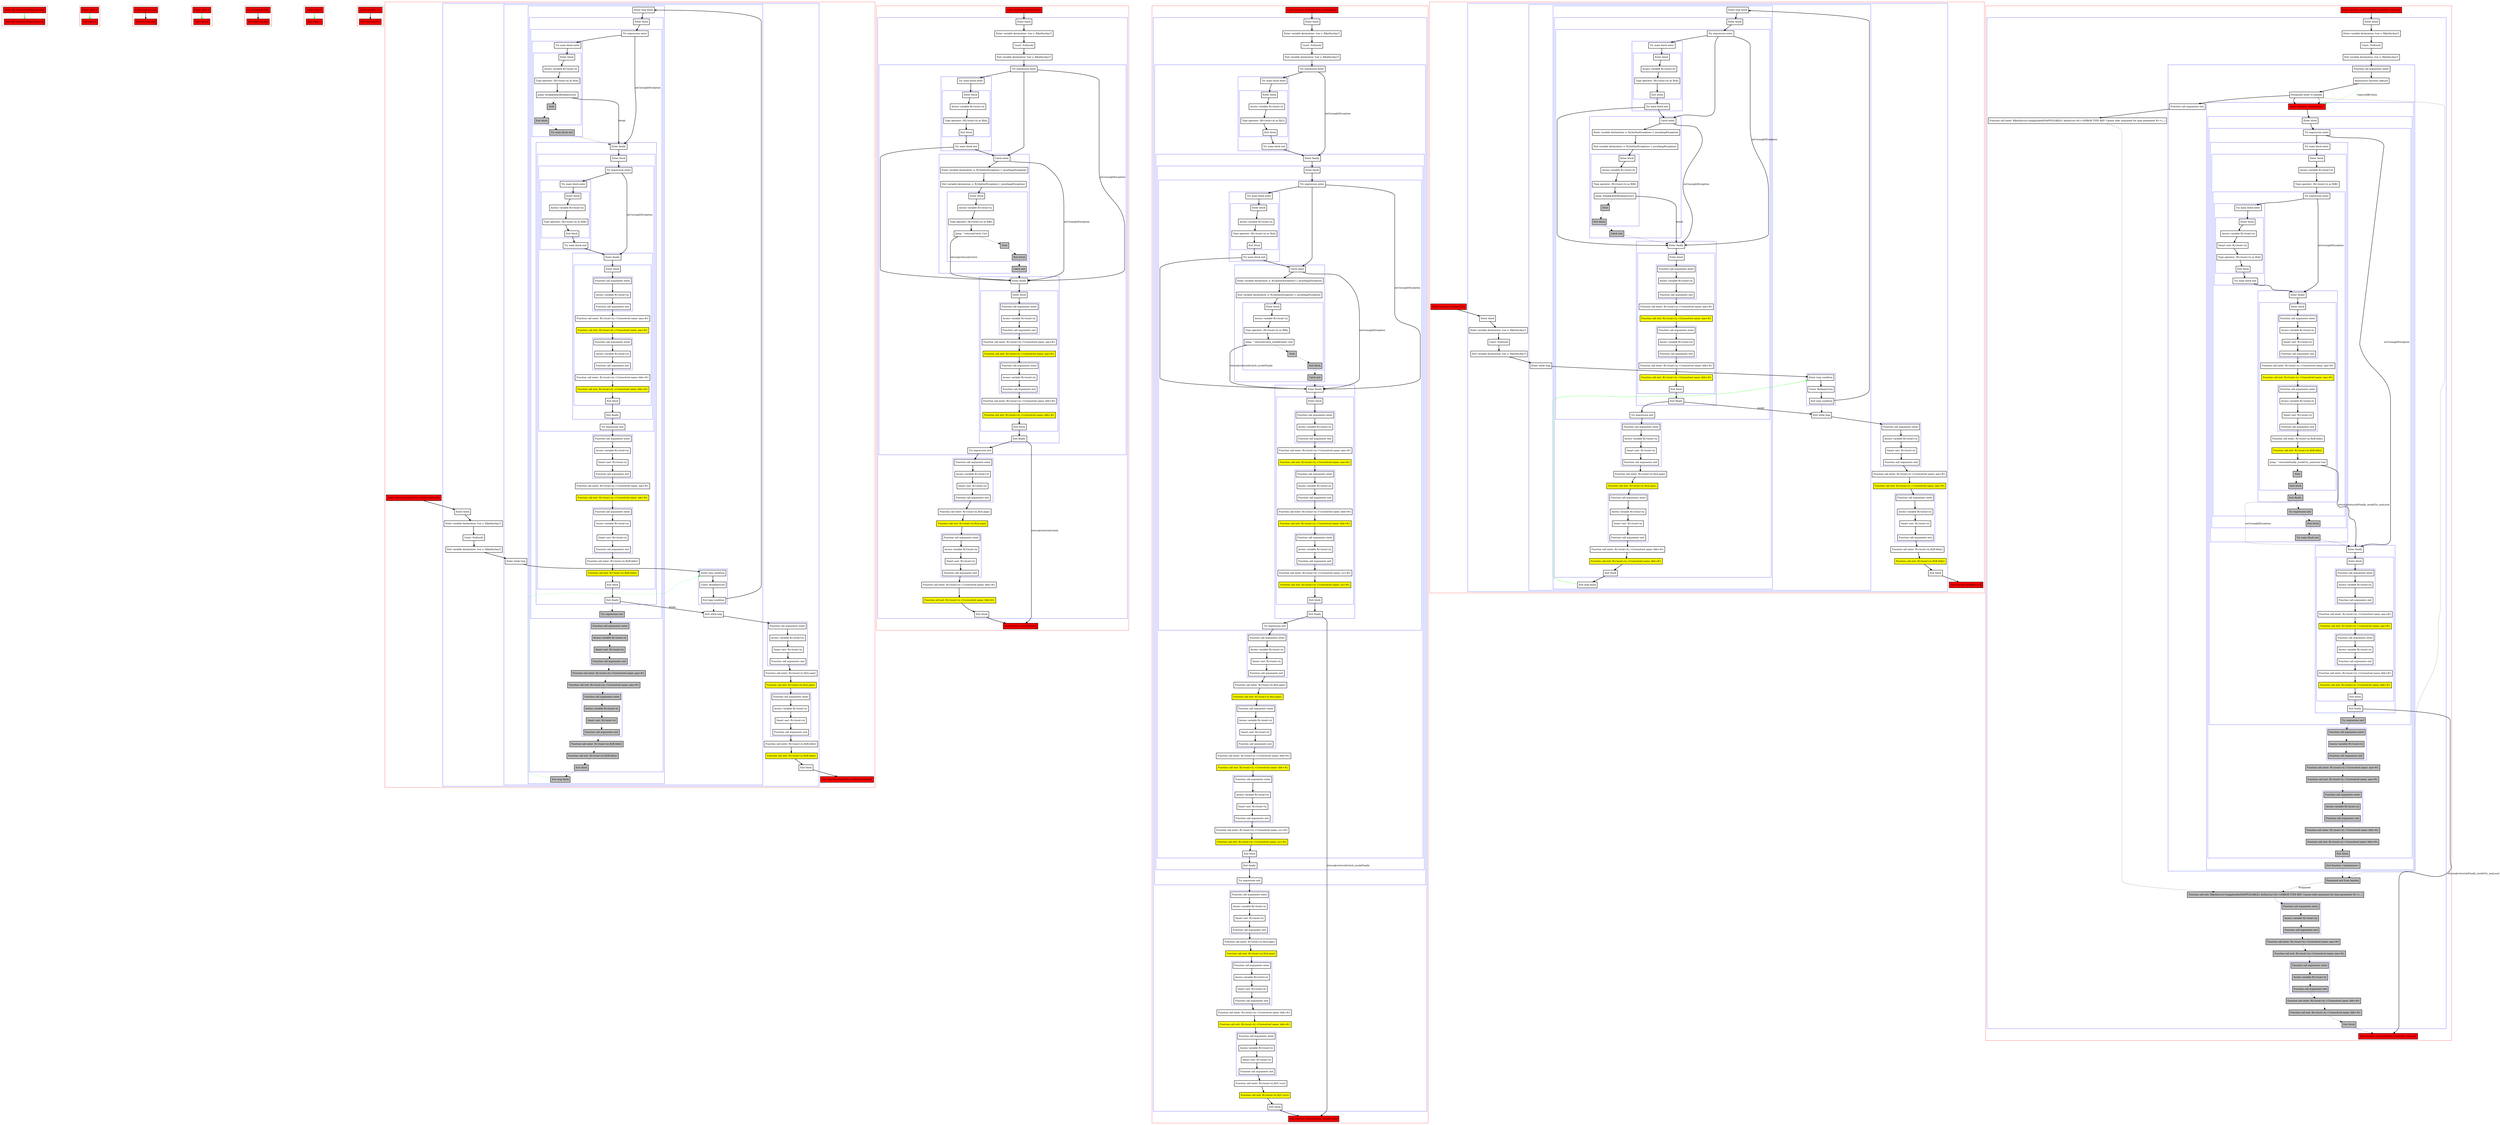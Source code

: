 digraph castInTryWithJump_fir_kt {
    graph [nodesep=3]
    node [shape=box penwidth=2]
    edge [penwidth=2]

    subgraph cluster_0 {
        color=red
        0 [label="Enter file castInTryWithJump.fir.kt" style="filled" fillcolor=red];
        1 [label="Exit file castInTryWithJump.fir.kt" style="filled" fillcolor=red];
    }
    0 -> {1} [color=green];

    subgraph cluster_1 {
        color=red
        2 [label="Enter class A" style="filled" fillcolor=red];
        3 [label="Exit class A" style="filled" fillcolor=red];
    }
    2 -> {3} [color=green];

    subgraph cluster_2 {
        color=red
        4 [label="Enter function aaa" style="filled" fillcolor=red];
        5 [label="Exit function aaa" style="filled" fillcolor=red];
    }
    4 -> {5};

    subgraph cluster_3 {
        color=red
        6 [label="Enter class B" style="filled" fillcolor=red];
        7 [label="Exit class B" style="filled" fillcolor=red];
    }
    6 -> {7} [color=green];

    subgraph cluster_4 {
        color=red
        8 [label="Enter function bbb" style="filled" fillcolor=red];
        9 [label="Exit function bbb" style="filled" fillcolor=red];
    }
    8 -> {9};

    subgraph cluster_5 {
        color=red
        10 [label="Enter class C" style="filled" fillcolor=red];
        11 [label="Exit class C" style="filled" fillcolor=red];
    }
    10 -> {11} [color=green];

    subgraph cluster_6 {
        color=red
        12 [label="Enter function ccc" style="filled" fillcolor=red];
        13 [label="Exit function ccc" style="filled" fillcolor=red];
    }
    12 -> {13};

    subgraph cluster_7 {
        color=red
        14 [label="Enter function breakInTry_withNestedFinally" style="filled" fillcolor=red];
        subgraph cluster_8 {
            color=blue
            15 [label="Enter block"];
            16 [label="Enter variable declaration: lvar x: R|kotlin/Any?|"];
            17 [label="Const: Null(null)"];
            18 [label="Exit variable declaration: lvar x: R|kotlin/Any?|"];
            subgraph cluster_9 {
                color=blue
                19 [label="Enter while loop"];
                subgraph cluster_10 {
                    color=blue
                    20 [label="Enter loop condition"];
                    21 [label="Const: Boolean(true)"];
                    22 [label="Exit loop condition"];
                }
                subgraph cluster_11 {
                    color=blue
                    23 [label="Enter loop block"];
                    subgraph cluster_12 {
                        color=blue
                        24 [label="Enter block"];
                        subgraph cluster_13 {
                            color=blue
                            25 [label="Try expression enter"];
                            subgraph cluster_14 {
                                color=blue
                                26 [label="Try main block enter"];
                                subgraph cluster_15 {
                                    color=blue
                                    27 [label="Enter block"];
                                    28 [label="Access variable R|<local>/x|"];
                                    29 [label="Type operator: (R|<local>/x| as R|A|)"];
                                    30 [label="Jump: break@@@[Boolean(true)] "];
                                    31 [label="Stub" style="filled" fillcolor=gray];
                                    32 [label="Exit block" style="filled" fillcolor=gray];
                                }
                                33 [label="Try main block exit" style="filled" fillcolor=gray];
                            }
                            subgraph cluster_16 {
                                color=blue
                                34 [label="Enter finally"];
                                subgraph cluster_17 {
                                    color=blue
                                    35 [label="Enter block"];
                                    subgraph cluster_18 {
                                        color=blue
                                        36 [label="Try expression enter"];
                                        subgraph cluster_19 {
                                            color=blue
                                            37 [label="Try main block enter"];
                                            subgraph cluster_20 {
                                                color=blue
                                                38 [label="Enter block"];
                                                39 [label="Access variable R|<local>/x|"];
                                                40 [label="Type operator: (R|<local>/x| as R|B|)"];
                                                41 [label="Exit block"];
                                            }
                                            42 [label="Try main block exit"];
                                        }
                                        subgraph cluster_21 {
                                            color=blue
                                            43 [label="Enter finally"];
                                            subgraph cluster_22 {
                                                color=blue
                                                44 [label="Enter block"];
                                                subgraph cluster_23 {
                                                    color=blue
                                                    45 [label="Function call arguments enter"];
                                                    46 [label="Access variable R|<local>/x|"];
                                                    47 [label="Function call arguments exit"];
                                                }
                                                48 [label="Function call enter: R|<local>/x|.<Unresolved name: aaa>#()"];
                                                49 [label="Function call exit: R|<local>/x|.<Unresolved name: aaa>#()" style="filled" fillcolor=yellow];
                                                subgraph cluster_24 {
                                                    color=blue
                                                    50 [label="Function call arguments enter"];
                                                    51 [label="Access variable R|<local>/x|"];
                                                    52 [label="Function call arguments exit"];
                                                }
                                                53 [label="Function call enter: R|<local>/x|.<Unresolved name: bbb>#()"];
                                                54 [label="Function call exit: R|<local>/x|.<Unresolved name: bbb>#()" style="filled" fillcolor=yellow];
                                                55 [label="Exit block"];
                                            }
                                            56 [label="Exit finally"];
                                        }
                                        57 [label="Try expression exit"];
                                    }
                                    subgraph cluster_25 {
                                        color=blue
                                        58 [label="Function call arguments enter"];
                                        59 [label="Access variable R|<local>/x|"];
                                        60 [label="Smart cast: R|<local>/x|"];
                                        61 [label="Function call arguments exit"];
                                    }
                                    62 [label="Function call enter: R|<local>/x|.<Unresolved name: aaa>#()"];
                                    63 [label="Function call exit: R|<local>/x|.<Unresolved name: aaa>#()" style="filled" fillcolor=yellow];
                                    subgraph cluster_26 {
                                        color=blue
                                        64 [label="Function call arguments enter"];
                                        65 [label="Access variable R|<local>/x|"];
                                        66 [label="Smart cast: R|<local>/x|"];
                                        67 [label="Function call arguments exit"];
                                    }
                                    68 [label="Function call enter: R|<local>/x|.R|/B.bbb|()"];
                                    69 [label="Function call exit: R|<local>/x|.R|/B.bbb|()" style="filled" fillcolor=yellow];
                                    70 [label="Exit block"];
                                }
                                71 [label="Exit finally"];
                            }
                            72 [label="Try expression exit" style="filled" fillcolor=gray];
                        }
                        subgraph cluster_27 {
                            color=blue
                            73 [label="Function call arguments enter" style="filled" fillcolor=gray];
                            74 [label="Access variable R|<local>/x|" style="filled" fillcolor=gray];
                            75 [label="Smart cast: R|<local>/x|" style="filled" fillcolor=gray];
                            76 [label="Function call arguments exit" style="filled" fillcolor=gray];
                        }
                        77 [label="Function call enter: R|<local>/x|.<Unresolved name: aaa>#()" style="filled" fillcolor=gray];
                        78 [label="Function call exit: R|<local>/x|.<Unresolved name: aaa>#()" style="filled" fillcolor=gray];
                        subgraph cluster_28 {
                            color=blue
                            79 [label="Function call arguments enter" style="filled" fillcolor=gray];
                            80 [label="Access variable R|<local>/x|" style="filled" fillcolor=gray];
                            81 [label="Smart cast: R|<local>/x|" style="filled" fillcolor=gray];
                            82 [label="Function call arguments exit" style="filled" fillcolor=gray];
                        }
                        83 [label="Function call enter: R|<local>/x|.R|/B.bbb|()" style="filled" fillcolor=gray];
                        84 [label="Function call exit: R|<local>/x|.R|/B.bbb|()" style="filled" fillcolor=gray];
                        85 [label="Exit block" style="filled" fillcolor=gray];
                    }
                    86 [label="Exit loop block" style="filled" fillcolor=gray];
                }
                87 [label="Exit while loop"];
            }
            subgraph cluster_29 {
                color=blue
                88 [label="Function call arguments enter"];
                89 [label="Access variable R|<local>/x|"];
                90 [label="Smart cast: R|<local>/x|"];
                91 [label="Function call arguments exit"];
            }
            92 [label="Function call enter: R|<local>/x|.R|/A.aaa|()"];
            93 [label="Function call exit: R|<local>/x|.R|/A.aaa|()" style="filled" fillcolor=yellow];
            subgraph cluster_30 {
                color=blue
                94 [label="Function call arguments enter"];
                95 [label="Access variable R|<local>/x|"];
                96 [label="Smart cast: R|<local>/x|"];
                97 [label="Function call arguments exit"];
            }
            98 [label="Function call enter: R|<local>/x|.R|/B.bbb|()"];
            99 [label="Function call exit: R|<local>/x|.R|/B.bbb|()" style="filled" fillcolor=yellow];
            100 [label="Exit block"];
        }
        101 [label="Exit function breakInTry_withNestedFinally" style="filled" fillcolor=red];
    }
    14 -> {15};
    15 -> {16};
    16 -> {17};
    17 -> {18};
    18 -> {19};
    19 -> {20};
    20 -> {21};
    21 -> {22};
    22 -> {23};
    22 -> {87} [style=dotted];
    23 -> {24};
    24 -> {25};
    25 -> {26};
    25 -> {34} [label="onUncaughtException"];
    26 -> {27};
    27 -> {28};
    28 -> {29};
    29 -> {30};
    30 -> {34} [label="break"];
    30 -> {31} [style=dotted];
    31 -> {32} [style=dotted];
    32 -> {33} [style=dotted];
    33 -> {34} [style=dotted];
    34 -> {35};
    35 -> {36};
    36 -> {37};
    36 -> {43} [label="onUncaughtException"];
    37 -> {38};
    38 -> {39};
    39 -> {40};
    40 -> {41};
    41 -> {42};
    42 -> {43};
    43 -> {44};
    44 -> {45};
    45 -> {46};
    46 -> {47};
    47 -> {48};
    48 -> {49};
    49 -> {50};
    50 -> {51};
    51 -> {52};
    52 -> {53};
    53 -> {54};
    54 -> {55};
    55 -> {56};
    56 -> {57};
    57 -> {58};
    58 -> {59};
    59 -> {60};
    60 -> {61};
    61 -> {62};
    62 -> {63};
    63 -> {64};
    64 -> {65};
    65 -> {66};
    66 -> {67};
    67 -> {68};
    68 -> {69};
    69 -> {70};
    70 -> {71};
    71 -> {87} [label="break"];
    71 -> {72} [style=dotted];
    72 -> {73} [style=dotted];
    73 -> {74} [style=dotted];
    74 -> {75} [style=dotted];
    75 -> {76} [style=dotted];
    76 -> {77} [style=dotted];
    77 -> {78} [style=dotted];
    78 -> {79} [style=dotted];
    79 -> {80} [style=dotted];
    80 -> {81} [style=dotted];
    81 -> {82} [style=dotted];
    82 -> {83} [style=dotted];
    83 -> {84} [style=dotted];
    84 -> {85} [style=dotted];
    85 -> {86} [style=dotted];
    86 -> {20} [color=green style=dotted];
    87 -> {88};
    88 -> {89};
    89 -> {90};
    90 -> {91};
    91 -> {92};
    92 -> {93};
    93 -> {94};
    94 -> {95};
    95 -> {96};
    96 -> {97};
    97 -> {98};
    98 -> {99};
    99 -> {100};
    100 -> {101};

    subgraph cluster_31 {
        color=red
        102 [label="Enter function returnInCatch" style="filled" fillcolor=red];
        subgraph cluster_32 {
            color=blue
            103 [label="Enter block"];
            104 [label="Enter variable declaration: lvar x: R|kotlin/Any?|"];
            105 [label="Const: Null(null)"];
            106 [label="Exit variable declaration: lvar x: R|kotlin/Any?|"];
            subgraph cluster_33 {
                color=blue
                107 [label="Try expression enter"];
                subgraph cluster_34 {
                    color=blue
                    108 [label="Try main block enter"];
                    subgraph cluster_35 {
                        color=blue
                        109 [label="Enter block"];
                        110 [label="Access variable R|<local>/x|"];
                        111 [label="Type operator: (R|<local>/x| as R|A|)"];
                        112 [label="Exit block"];
                    }
                    113 [label="Try main block exit"];
                }
                subgraph cluster_36 {
                    color=blue
                    114 [label="Catch enter"];
                    115 [label="Enter variable declaration: e: R|{kotlin/Exception=} java/lang/Exception|"];
                    116 [label="Exit variable declaration: e: R|{kotlin/Exception=} java/lang/Exception|"];
                    subgraph cluster_37 {
                        color=blue
                        117 [label="Enter block"];
                        118 [label="Access variable R|<local>/x|"];
                        119 [label="Type operator: (R|<local>/x| as R|B|)"];
                        120 [label="Jump: ^returnInCatch Unit"];
                        121 [label="Stub" style="filled" fillcolor=gray];
                        122 [label="Exit block" style="filled" fillcolor=gray];
                    }
                    123 [label="Catch exit" style="filled" fillcolor=gray];
                }
                subgraph cluster_38 {
                    color=blue
                    124 [label="Enter finally"];
                    subgraph cluster_39 {
                        color=blue
                        125 [label="Enter block"];
                        subgraph cluster_40 {
                            color=blue
                            126 [label="Function call arguments enter"];
                            127 [label="Access variable R|<local>/x|"];
                            128 [label="Function call arguments exit"];
                        }
                        129 [label="Function call enter: R|<local>/x|.<Unresolved name: aaa>#()"];
                        130 [label="Function call exit: R|<local>/x|.<Unresolved name: aaa>#()" style="filled" fillcolor=yellow];
                        subgraph cluster_41 {
                            color=blue
                            131 [label="Function call arguments enter"];
                            132 [label="Access variable R|<local>/x|"];
                            133 [label="Function call arguments exit"];
                        }
                        134 [label="Function call enter: R|<local>/x|.<Unresolved name: bbb>#()"];
                        135 [label="Function call exit: R|<local>/x|.<Unresolved name: bbb>#()" style="filled" fillcolor=yellow];
                        136 [label="Exit block"];
                    }
                    137 [label="Exit finally"];
                }
                138 [label="Try expression exit"];
            }
            subgraph cluster_42 {
                color=blue
                139 [label="Function call arguments enter"];
                140 [label="Access variable R|<local>/x|"];
                141 [label="Smart cast: R|<local>/x|"];
                142 [label="Function call arguments exit"];
            }
            143 [label="Function call enter: R|<local>/x|.R|/A.aaa|()"];
            144 [label="Function call exit: R|<local>/x|.R|/A.aaa|()" style="filled" fillcolor=yellow];
            subgraph cluster_43 {
                color=blue
                145 [label="Function call arguments enter"];
                146 [label="Access variable R|<local>/x|"];
                147 [label="Smart cast: R|<local>/x|"];
                148 [label="Function call arguments exit"];
            }
            149 [label="Function call enter: R|<local>/x|.<Unresolved name: bbb>#()"];
            150 [label="Function call exit: R|<local>/x|.<Unresolved name: bbb>#()" style="filled" fillcolor=yellow];
            151 [label="Exit block"];
        }
        152 [label="Exit function returnInCatch" style="filled" fillcolor=red];
    }
    102 -> {103};
    103 -> {104};
    104 -> {105};
    105 -> {106};
    106 -> {107};
    107 -> {108 114};
    107 -> {124} [label="onUncaughtException"];
    108 -> {109};
    109 -> {110};
    110 -> {111};
    111 -> {112};
    112 -> {113};
    113 -> {114 124};
    114 -> {115};
    114 -> {124} [label="onUncaughtException"];
    115 -> {116};
    116 -> {117};
    117 -> {118};
    118 -> {119};
    119 -> {120};
    120 -> {124} [label="return@/returnInCatch"];
    120 -> {121} [style=dotted];
    121 -> {122} [style=dotted];
    122 -> {123} [style=dotted];
    123 -> {124} [style=dotted];
    124 -> {125};
    125 -> {126};
    126 -> {127};
    127 -> {128};
    128 -> {129};
    129 -> {130};
    130 -> {131};
    131 -> {132};
    132 -> {133};
    133 -> {134};
    134 -> {135};
    135 -> {136};
    136 -> {137};
    137 -> {138};
    137 -> {152} [label="return@/returnInCatch"];
    138 -> {139};
    139 -> {140};
    140 -> {141};
    141 -> {142};
    142 -> {143};
    143 -> {144};
    144 -> {145};
    145 -> {146};
    146 -> {147};
    147 -> {148};
    148 -> {149};
    149 -> {150};
    150 -> {151};
    151 -> {152};

    subgraph cluster_44 {
        color=red
        153 [label="Enter function returnInCatch_insideFinally" style="filled" fillcolor=red];
        subgraph cluster_45 {
            color=blue
            154 [label="Enter block"];
            155 [label="Enter variable declaration: lvar x: R|kotlin/Any?|"];
            156 [label="Const: Null(null)"];
            157 [label="Exit variable declaration: lvar x: R|kotlin/Any?|"];
            subgraph cluster_46 {
                color=blue
                158 [label="Try expression enter"];
                subgraph cluster_47 {
                    color=blue
                    159 [label="Try main block enter"];
                    subgraph cluster_48 {
                        color=blue
                        160 [label="Enter block"];
                        161 [label="Access variable R|<local>/x|"];
                        162 [label="Type operator: (R|<local>/x| as R|C|)"];
                        163 [label="Exit block"];
                    }
                    164 [label="Try main block exit"];
                }
                subgraph cluster_49 {
                    color=blue
                    165 [label="Enter finally"];
                    subgraph cluster_50 {
                        color=blue
                        166 [label="Enter block"];
                        subgraph cluster_51 {
                            color=blue
                            167 [label="Try expression enter"];
                            subgraph cluster_52 {
                                color=blue
                                168 [label="Try main block enter"];
                                subgraph cluster_53 {
                                    color=blue
                                    169 [label="Enter block"];
                                    170 [label="Access variable R|<local>/x|"];
                                    171 [label="Type operator: (R|<local>/x| as R|A|)"];
                                    172 [label="Exit block"];
                                }
                                173 [label="Try main block exit"];
                            }
                            subgraph cluster_54 {
                                color=blue
                                174 [label="Catch enter"];
                                175 [label="Enter variable declaration: e: R|{kotlin/Exception=} java/lang/Exception|"];
                                176 [label="Exit variable declaration: e: R|{kotlin/Exception=} java/lang/Exception|"];
                                subgraph cluster_55 {
                                    color=blue
                                    177 [label="Enter block"];
                                    178 [label="Access variable R|<local>/x|"];
                                    179 [label="Type operator: (R|<local>/x| as R|B|)"];
                                    180 [label="Jump: ^returnInCatch_insideFinally Unit"];
                                    181 [label="Stub" style="filled" fillcolor=gray];
                                    182 [label="Exit block" style="filled" fillcolor=gray];
                                }
                                183 [label="Catch exit" style="filled" fillcolor=gray];
                            }
                            subgraph cluster_56 {
                                color=blue
                                184 [label="Enter finally"];
                                subgraph cluster_57 {
                                    color=blue
                                    185 [label="Enter block"];
                                    subgraph cluster_58 {
                                        color=blue
                                        186 [label="Function call arguments enter"];
                                        187 [label="Access variable R|<local>/x|"];
                                        188 [label="Function call arguments exit"];
                                    }
                                    189 [label="Function call enter: R|<local>/x|.<Unresolved name: aaa>#()"];
                                    190 [label="Function call exit: R|<local>/x|.<Unresolved name: aaa>#()" style="filled" fillcolor=yellow];
                                    subgraph cluster_59 {
                                        color=blue
                                        191 [label="Function call arguments enter"];
                                        192 [label="Access variable R|<local>/x|"];
                                        193 [label="Function call arguments exit"];
                                    }
                                    194 [label="Function call enter: R|<local>/x|.<Unresolved name: bbb>#()"];
                                    195 [label="Function call exit: R|<local>/x|.<Unresolved name: bbb>#()" style="filled" fillcolor=yellow];
                                    subgraph cluster_60 {
                                        color=blue
                                        196 [label="Function call arguments enter"];
                                        197 [label="Access variable R|<local>/x|"];
                                        198 [label="Function call arguments exit"];
                                    }
                                    199 [label="Function call enter: R|<local>/x|.<Unresolved name: ccc>#()"];
                                    200 [label="Function call exit: R|<local>/x|.<Unresolved name: ccc>#()" style="filled" fillcolor=yellow];
                                    201 [label="Exit block"];
                                }
                                202 [label="Exit finally"];
                            }
                            203 [label="Try expression exit"];
                        }
                        subgraph cluster_61 {
                            color=blue
                            204 [label="Function call arguments enter"];
                            205 [label="Access variable R|<local>/x|"];
                            206 [label="Smart cast: R|<local>/x|"];
                            207 [label="Function call arguments exit"];
                        }
                        208 [label="Function call enter: R|<local>/x|.R|/A.aaa|()"];
                        209 [label="Function call exit: R|<local>/x|.R|/A.aaa|()" style="filled" fillcolor=yellow];
                        subgraph cluster_62 {
                            color=blue
                            210 [label="Function call arguments enter"];
                            211 [label="Access variable R|<local>/x|"];
                            212 [label="Smart cast: R|<local>/x|"];
                            213 [label="Function call arguments exit"];
                        }
                        214 [label="Function call enter: R|<local>/x|.<Unresolved name: bbb>#()"];
                        215 [label="Function call exit: R|<local>/x|.<Unresolved name: bbb>#()" style="filled" fillcolor=yellow];
                        subgraph cluster_63 {
                            color=blue
                            216 [label="Function call arguments enter"];
                            217 [label="Access variable R|<local>/x|"];
                            218 [label="Smart cast: R|<local>/x|"];
                            219 [label="Function call arguments exit"];
                        }
                        220 [label="Function call enter: R|<local>/x|.<Unresolved name: ccc>#()"];
                        221 [label="Function call exit: R|<local>/x|.<Unresolved name: ccc>#()" style="filled" fillcolor=yellow];
                        222 [label="Exit block"];
                    }
                    223 [label="Exit finally"];
                }
                224 [label="Try expression exit"];
            }
            subgraph cluster_64 {
                color=blue
                225 [label="Function call arguments enter"];
                226 [label="Access variable R|<local>/x|"];
                227 [label="Smart cast: R|<local>/x|"];
                228 [label="Function call arguments exit"];
            }
            229 [label="Function call enter: R|<local>/x|.R|/A.aaa|()"];
            230 [label="Function call exit: R|<local>/x|.R|/A.aaa|()" style="filled" fillcolor=yellow];
            subgraph cluster_65 {
                color=blue
                231 [label="Function call arguments enter"];
                232 [label="Access variable R|<local>/x|"];
                233 [label="Smart cast: R|<local>/x|"];
                234 [label="Function call arguments exit"];
            }
            235 [label="Function call enter: R|<local>/x|.<Unresolved name: bbb>#()"];
            236 [label="Function call exit: R|<local>/x|.<Unresolved name: bbb>#()" style="filled" fillcolor=yellow];
            subgraph cluster_66 {
                color=blue
                237 [label="Function call arguments enter"];
                238 [label="Access variable R|<local>/x|"];
                239 [label="Smart cast: R|<local>/x|"];
                240 [label="Function call arguments exit"];
            }
            241 [label="Function call enter: R|<local>/x|.R|/C.ccc|()"];
            242 [label="Function call exit: R|<local>/x|.R|/C.ccc|()" style="filled" fillcolor=yellow];
            243 [label="Exit block"];
        }
        244 [label="Exit function returnInCatch_insideFinally" style="filled" fillcolor=red];
    }
    153 -> {154};
    154 -> {155};
    155 -> {156};
    156 -> {157};
    157 -> {158};
    158 -> {159};
    158 -> {165} [label="onUncaughtException"];
    159 -> {160};
    160 -> {161};
    161 -> {162};
    162 -> {163};
    163 -> {164};
    164 -> {165};
    165 -> {166};
    166 -> {167};
    167 -> {168 174};
    167 -> {184} [label="onUncaughtException"];
    168 -> {169};
    169 -> {170};
    170 -> {171};
    171 -> {172};
    172 -> {173};
    173 -> {174 184};
    174 -> {175};
    174 -> {184} [label="onUncaughtException"];
    175 -> {176};
    176 -> {177};
    177 -> {178};
    178 -> {179};
    179 -> {180};
    180 -> {184} [label="return@/returnInCatch_insideFinally"];
    180 -> {181} [style=dotted];
    181 -> {182} [style=dotted];
    182 -> {183} [style=dotted];
    183 -> {184} [style=dotted];
    184 -> {185};
    185 -> {186};
    186 -> {187};
    187 -> {188};
    188 -> {189};
    189 -> {190};
    190 -> {191};
    191 -> {192};
    192 -> {193};
    193 -> {194};
    194 -> {195};
    195 -> {196};
    196 -> {197};
    197 -> {198};
    198 -> {199};
    199 -> {200};
    200 -> {201};
    201 -> {202};
    202 -> {203};
    202 -> {244} [label="return@/returnInCatch_insideFinally"];
    203 -> {204};
    204 -> {205};
    205 -> {206};
    206 -> {207};
    207 -> {208};
    208 -> {209};
    209 -> {210};
    210 -> {211};
    211 -> {212};
    212 -> {213};
    213 -> {214};
    214 -> {215};
    215 -> {216};
    216 -> {217};
    217 -> {218};
    218 -> {219};
    219 -> {220};
    220 -> {221};
    221 -> {222};
    222 -> {223};
    223 -> {224};
    224 -> {225};
    225 -> {226};
    226 -> {227};
    227 -> {228};
    228 -> {229};
    229 -> {230};
    230 -> {231};
    231 -> {232};
    232 -> {233};
    233 -> {234};
    234 -> {235};
    235 -> {236};
    236 -> {237};
    237 -> {238};
    238 -> {239};
    239 -> {240};
    240 -> {241};
    241 -> {242};
    242 -> {243};
    243 -> {244};

    subgraph cluster_67 {
        color=red
        245 [label="Enter function breakInCatch" style="filled" fillcolor=red];
        subgraph cluster_68 {
            color=blue
            246 [label="Enter block"];
            247 [label="Enter variable declaration: lvar x: R|kotlin/Any?|"];
            248 [label="Const: Null(null)"];
            249 [label="Exit variable declaration: lvar x: R|kotlin/Any?|"];
            subgraph cluster_69 {
                color=blue
                250 [label="Enter while loop"];
                subgraph cluster_70 {
                    color=blue
                    251 [label="Enter loop condition"];
                    252 [label="Const: Boolean(true)"];
                    253 [label="Exit loop condition"];
                }
                subgraph cluster_71 {
                    color=blue
                    254 [label="Enter loop block"];
                    subgraph cluster_72 {
                        color=blue
                        255 [label="Enter block"];
                        subgraph cluster_73 {
                            color=blue
                            256 [label="Try expression enter"];
                            subgraph cluster_74 {
                                color=blue
                                257 [label="Try main block enter"];
                                subgraph cluster_75 {
                                    color=blue
                                    258 [label="Enter block"];
                                    259 [label="Access variable R|<local>/x|"];
                                    260 [label="Type operator: (R|<local>/x| as R|A|)"];
                                    261 [label="Exit block"];
                                }
                                262 [label="Try main block exit"];
                            }
                            subgraph cluster_76 {
                                color=blue
                                263 [label="Catch enter"];
                                264 [label="Enter variable declaration: e: R|{kotlin/Exception=} java/lang/Exception|"];
                                265 [label="Exit variable declaration: e: R|{kotlin/Exception=} java/lang/Exception|"];
                                subgraph cluster_77 {
                                    color=blue
                                    266 [label="Enter block"];
                                    267 [label="Access variable R|<local>/x|"];
                                    268 [label="Type operator: (R|<local>/x| as R|B|)"];
                                    269 [label="Jump: break@@@[Boolean(true)] "];
                                    270 [label="Stub" style="filled" fillcolor=gray];
                                    271 [label="Exit block" style="filled" fillcolor=gray];
                                }
                                272 [label="Catch exit" style="filled" fillcolor=gray];
                            }
                            subgraph cluster_78 {
                                color=blue
                                273 [label="Enter finally"];
                                subgraph cluster_79 {
                                    color=blue
                                    274 [label="Enter block"];
                                    subgraph cluster_80 {
                                        color=blue
                                        275 [label="Function call arguments enter"];
                                        276 [label="Access variable R|<local>/x|"];
                                        277 [label="Function call arguments exit"];
                                    }
                                    278 [label="Function call enter: R|<local>/x|.<Unresolved name: aaa>#()"];
                                    279 [label="Function call exit: R|<local>/x|.<Unresolved name: aaa>#()" style="filled" fillcolor=yellow];
                                    subgraph cluster_81 {
                                        color=blue
                                        280 [label="Function call arguments enter"];
                                        281 [label="Access variable R|<local>/x|"];
                                        282 [label="Function call arguments exit"];
                                    }
                                    283 [label="Function call enter: R|<local>/x|.<Unresolved name: bbb>#()"];
                                    284 [label="Function call exit: R|<local>/x|.<Unresolved name: bbb>#()" style="filled" fillcolor=yellow];
                                    285 [label="Exit block"];
                                }
                                286 [label="Exit finally"];
                            }
                            287 [label="Try expression exit"];
                        }
                        subgraph cluster_82 {
                            color=blue
                            288 [label="Function call arguments enter"];
                            289 [label="Access variable R|<local>/x|"];
                            290 [label="Smart cast: R|<local>/x|"];
                            291 [label="Function call arguments exit"];
                        }
                        292 [label="Function call enter: R|<local>/x|.R|/A.aaa|()"];
                        293 [label="Function call exit: R|<local>/x|.R|/A.aaa|()" style="filled" fillcolor=yellow];
                        subgraph cluster_83 {
                            color=blue
                            294 [label="Function call arguments enter"];
                            295 [label="Access variable R|<local>/x|"];
                            296 [label="Smart cast: R|<local>/x|"];
                            297 [label="Function call arguments exit"];
                        }
                        298 [label="Function call enter: R|<local>/x|.<Unresolved name: bbb>#()"];
                        299 [label="Function call exit: R|<local>/x|.<Unresolved name: bbb>#()" style="filled" fillcolor=yellow];
                        300 [label="Exit block"];
                    }
                    301 [label="Exit loop block"];
                }
                302 [label="Exit while loop"];
            }
            subgraph cluster_84 {
                color=blue
                303 [label="Function call arguments enter"];
                304 [label="Access variable R|<local>/x|"];
                305 [label="Smart cast: R|<local>/x|"];
                306 [label="Function call arguments exit"];
            }
            307 [label="Function call enter: R|<local>/x|.<Unresolved name: aaa>#()"];
            308 [label="Function call exit: R|<local>/x|.<Unresolved name: aaa>#()" style="filled" fillcolor=yellow];
            subgraph cluster_85 {
                color=blue
                309 [label="Function call arguments enter"];
                310 [label="Access variable R|<local>/x|"];
                311 [label="Smart cast: R|<local>/x|"];
                312 [label="Function call arguments exit"];
            }
            313 [label="Function call enter: R|<local>/x|.R|/B.bbb|()"];
            314 [label="Function call exit: R|<local>/x|.R|/B.bbb|()" style="filled" fillcolor=yellow];
            315 [label="Exit block"];
        }
        316 [label="Exit function breakInCatch" style="filled" fillcolor=red];
    }
    245 -> {246};
    246 -> {247};
    247 -> {248};
    248 -> {249};
    249 -> {250};
    250 -> {251};
    251 -> {252};
    252 -> {253};
    253 -> {254};
    253 -> {302} [style=dotted];
    254 -> {255};
    255 -> {256};
    256 -> {257 263};
    256 -> {273} [label="onUncaughtException"];
    257 -> {258};
    258 -> {259};
    259 -> {260};
    260 -> {261};
    261 -> {262};
    262 -> {263 273};
    263 -> {264};
    263 -> {273} [label="onUncaughtException"];
    264 -> {265};
    265 -> {266};
    266 -> {267};
    267 -> {268};
    268 -> {269};
    269 -> {273} [label="break"];
    269 -> {270} [style=dotted];
    270 -> {271} [style=dotted];
    271 -> {272} [style=dotted];
    272 -> {273} [style=dotted];
    273 -> {274};
    274 -> {275};
    275 -> {276};
    276 -> {277};
    277 -> {278};
    278 -> {279};
    279 -> {280};
    280 -> {281};
    281 -> {282};
    282 -> {283};
    283 -> {284};
    284 -> {285};
    285 -> {286};
    286 -> {287};
    286 -> {302} [label="break"];
    287 -> {288};
    288 -> {289};
    289 -> {290};
    290 -> {291};
    291 -> {292};
    292 -> {293};
    293 -> {294};
    294 -> {295};
    295 -> {296};
    296 -> {297};
    297 -> {298};
    298 -> {299};
    299 -> {300};
    300 -> {301};
    301 -> {251} [color=green style=dashed];
    302 -> {303};
    303 -> {304};
    304 -> {305};
    305 -> {306};
    306 -> {307};
    307 -> {308};
    308 -> {309};
    309 -> {310};
    310 -> {311};
    311 -> {312};
    312 -> {313};
    313 -> {314};
    314 -> {315};
    315 -> {316};

    subgraph cluster_86 {
        color=red
        317 [label="Enter function returnInFinally_insideTry_nonLocal" style="filled" fillcolor=red];
        subgraph cluster_87 {
            color=blue
            318 [label="Enter block"];
            319 [label="Enter variable declaration: lvar x: R|kotlin/Any?|"];
            320 [label="Const: Null(null)"];
            321 [label="Exit variable declaration: lvar x: R|kotlin/Any?|"];
            subgraph cluster_88 {
                color=blue
                322 [label="Function call arguments enter"];
                323 [label="Anonymous function capture"];
                324 [label="Postponed enter to lambda"];
                subgraph cluster_89 {
                    color=blue
                    325 [label="Enter function <anonymous>" style="filled" fillcolor=red];
                    subgraph cluster_90 {
                        color=blue
                        326 [label="Enter block"];
                        subgraph cluster_91 {
                            color=blue
                            327 [label="Try expression enter"];
                            subgraph cluster_92 {
                                color=blue
                                328 [label="Try main block enter"];
                                subgraph cluster_93 {
                                    color=blue
                                    329 [label="Enter block"];
                                    330 [label="Access variable R|<local>/x|"];
                                    331 [label="Type operator: (R|<local>/x| as R|B|)"];
                                    subgraph cluster_94 {
                                        color=blue
                                        332 [label="Try expression enter"];
                                        subgraph cluster_95 {
                                            color=blue
                                            333 [label="Try main block enter"];
                                            subgraph cluster_96 {
                                                color=blue
                                                334 [label="Enter block"];
                                                335 [label="Access variable R|<local>/x|"];
                                                336 [label="Smart cast: R|<local>/x|"];
                                                337 [label="Type operator: (R|<local>/x| as R|A|)"];
                                                338 [label="Exit block"];
                                            }
                                            339 [label="Try main block exit"];
                                        }
                                        subgraph cluster_97 {
                                            color=blue
                                            340 [label="Enter finally"];
                                            subgraph cluster_98 {
                                                color=blue
                                                341 [label="Enter block"];
                                                subgraph cluster_99 {
                                                    color=blue
                                                    342 [label="Function call arguments enter"];
                                                    343 [label="Access variable R|<local>/x|"];
                                                    344 [label="Smart cast: R|<local>/x|"];
                                                    345 [label="Function call arguments exit"];
                                                }
                                                346 [label="Function call enter: R|<local>/x|.<Unresolved name: aaa>#()"];
                                                347 [label="Function call exit: R|<local>/x|.<Unresolved name: aaa>#()" style="filled" fillcolor=yellow];
                                                subgraph cluster_100 {
                                                    color=blue
                                                    348 [label="Function call arguments enter"];
                                                    349 [label="Access variable R|<local>/x|"];
                                                    350 [label="Smart cast: R|<local>/x|"];
                                                    351 [label="Function call arguments exit"];
                                                }
                                                352 [label="Function call enter: R|<local>/x|.R|/B.bbb|()"];
                                                353 [label="Function call exit: R|<local>/x|.R|/B.bbb|()" style="filled" fillcolor=yellow];
                                                354 [label="Jump: ^returnInFinally_insideTry_nonLocal Unit"];
                                                355 [label="Stub" style="filled" fillcolor=gray];
                                                356 [label="Exit block" style="filled" fillcolor=gray];
                                            }
                                            357 [label="Exit finally" style="filled" fillcolor=gray];
                                        }
                                        358 [label="Try expression exit" style="filled" fillcolor=gray];
                                    }
                                    359 [label="Exit block" style="filled" fillcolor=gray];
                                }
                                360 [label="Try main block exit" style="filled" fillcolor=gray];
                            }
                            subgraph cluster_101 {
                                color=blue
                                361 [label="Enter finally"];
                                subgraph cluster_102 {
                                    color=blue
                                    362 [label="Enter block"];
                                    subgraph cluster_103 {
                                        color=blue
                                        363 [label="Function call arguments enter"];
                                        364 [label="Access variable R|<local>/x|"];
                                        365 [label="Function call arguments exit"];
                                    }
                                    366 [label="Function call enter: R|<local>/x|.<Unresolved name: aaa>#()"];
                                    367 [label="Function call exit: R|<local>/x|.<Unresolved name: aaa>#()" style="filled" fillcolor=yellow];
                                    subgraph cluster_104 {
                                        color=blue
                                        368 [label="Function call arguments enter"];
                                        369 [label="Access variable R|<local>/x|"];
                                        370 [label="Function call arguments exit"];
                                    }
                                    371 [label="Function call enter: R|<local>/x|.<Unresolved name: bbb>#()"];
                                    372 [label="Function call exit: R|<local>/x|.<Unresolved name: bbb>#()" style="filled" fillcolor=yellow];
                                    373 [label="Exit block"];
                                }
                                374 [label="Exit finally"];
                            }
                            375 [label="Try expression exit" style="filled" fillcolor=gray];
                        }
                        subgraph cluster_105 {
                            color=blue
                            376 [label="Function call arguments enter" style="filled" fillcolor=gray];
                            377 [label="Access variable R|<local>/x|" style="filled" fillcolor=gray];
                            378 [label="Function call arguments exit" style="filled" fillcolor=gray];
                        }
                        379 [label="Function call enter: R|<local>/x|.<Unresolved name: aaa>#()" style="filled" fillcolor=gray];
                        380 [label="Function call exit: R|<local>/x|.<Unresolved name: aaa>#()" style="filled" fillcolor=gray];
                        subgraph cluster_106 {
                            color=blue
                            381 [label="Function call arguments enter" style="filled" fillcolor=gray];
                            382 [label="Access variable R|<local>/x|" style="filled" fillcolor=gray];
                            383 [label="Function call arguments exit" style="filled" fillcolor=gray];
                        }
                        384 [label="Function call enter: R|<local>/x|.<Unresolved name: bbb>#()" style="filled" fillcolor=gray];
                        385 [label="Function call exit: R|<local>/x|.<Unresolved name: bbb>#()" style="filled" fillcolor=gray];
                        386 [label="Exit block" style="filled" fillcolor=gray];
                    }
                    387 [label="Exit function <anonymous>" style="filled" fillcolor=gray];
                }
                388 [label="Function call arguments exit"];
            }
            389 [label="Function call enter: R|kotlin/run<Inapplicable(INAPPLICABLE): kotlin/run>#|<<ERROR TYPE REF: Cannot infer argument for type parameter R>>(...)"];
            390 [label="Postponed exit from lambda" style="filled" fillcolor=gray];
            391 [label="Function call exit: R|kotlin/run<Inapplicable(INAPPLICABLE): kotlin/run>#|<<ERROR TYPE REF: Cannot infer argument for type parameter R>>(...)" style="filled" fillcolor=gray];
            subgraph cluster_107 {
                color=blue
                392 [label="Function call arguments enter" style="filled" fillcolor=gray];
                393 [label="Access variable R|<local>/x|" style="filled" fillcolor=gray];
                394 [label="Function call arguments exit" style="filled" fillcolor=gray];
            }
            395 [label="Function call enter: R|<local>/x|.<Unresolved name: aaa>#()" style="filled" fillcolor=gray];
            396 [label="Function call exit: R|<local>/x|.<Unresolved name: aaa>#()" style="filled" fillcolor=gray];
            subgraph cluster_108 {
                color=blue
                397 [label="Function call arguments enter" style="filled" fillcolor=gray];
                398 [label="Access variable R|<local>/x|" style="filled" fillcolor=gray];
                399 [label="Function call arguments exit" style="filled" fillcolor=gray];
            }
            400 [label="Function call enter: R|<local>/x|.<Unresolved name: bbb>#()" style="filled" fillcolor=gray];
            401 [label="Function call exit: R|<local>/x|.<Unresolved name: bbb>#()" style="filled" fillcolor=gray];
            402 [label="Exit block" style="filled" fillcolor=gray];
        }
        403 [label="Exit function returnInFinally_insideTry_nonLocal" style="filled" fillcolor=red];
    }
    317 -> {318};
    318 -> {319};
    319 -> {320};
    320 -> {321};
    321 -> {322};
    322 -> {323};
    323 -> {324};
    323 -> {325} [color=green style=dotted label="CapturedByValue"];
    324 -> {325 388};
    324 -> {390} [style=dotted];
    324 -> {325} [style=dashed];
    325 -> {326};
    326 -> {327};
    327 -> {328};
    327 -> {361} [label="onUncaughtException"];
    328 -> {329};
    329 -> {330};
    330 -> {331};
    331 -> {332};
    332 -> {333};
    332 -> {340} [label="onUncaughtException"];
    333 -> {334};
    334 -> {335};
    335 -> {336};
    336 -> {337};
    337 -> {338};
    338 -> {339};
    339 -> {340};
    340 -> {341};
    341 -> {342};
    342 -> {343};
    343 -> {344};
    344 -> {345};
    345 -> {346};
    346 -> {347};
    347 -> {348};
    348 -> {349};
    349 -> {350};
    350 -> {351};
    351 -> {352};
    352 -> {353};
    353 -> {354};
    354 -> {361} [label="return@/returnInFinally_insideTry_nonLocal"];
    354 -> {355} [style=dotted];
    355 -> {356} [style=dotted];
    356 -> {357} [style=dotted];
    357 -> {361} [style=dotted label="onUncaughtException"];
    357 -> {358} [style=dotted];
    358 -> {359} [style=dotted];
    359 -> {360} [style=dotted];
    360 -> {361} [style=dotted];
    361 -> {362};
    362 -> {363};
    363 -> {364};
    364 -> {365};
    365 -> {366};
    366 -> {367};
    367 -> {368};
    368 -> {369};
    369 -> {370};
    370 -> {371};
    371 -> {372};
    372 -> {373};
    373 -> {374};
    374 -> {403} [label="return@/returnInFinally_insideTry_nonLocal"];
    374 -> {375} [style=dotted];
    375 -> {376} [style=dotted];
    376 -> {377} [style=dotted];
    377 -> {378} [style=dotted];
    378 -> {379} [style=dotted];
    379 -> {380} [style=dotted];
    380 -> {381} [style=dotted];
    381 -> {382} [style=dotted];
    382 -> {383} [style=dotted];
    383 -> {384} [style=dotted];
    384 -> {385} [style=dotted];
    385 -> {386} [style=dotted];
    386 -> {387} [style=dotted];
    387 -> {390} [style=dotted];
    388 -> {389};
    389 -> {391} [style=dotted];
    390 -> {391} [style=dotted label="Postponed"];
    391 -> {392} [style=dotted];
    392 -> {393} [style=dotted];
    393 -> {394} [style=dotted];
    394 -> {395} [style=dotted];
    395 -> {396} [style=dotted];
    396 -> {397} [style=dotted];
    397 -> {398} [style=dotted];
    398 -> {399} [style=dotted];
    399 -> {400} [style=dotted];
    400 -> {401} [style=dotted];
    401 -> {402} [style=dotted];
    402 -> {403} [style=dotted];

}

